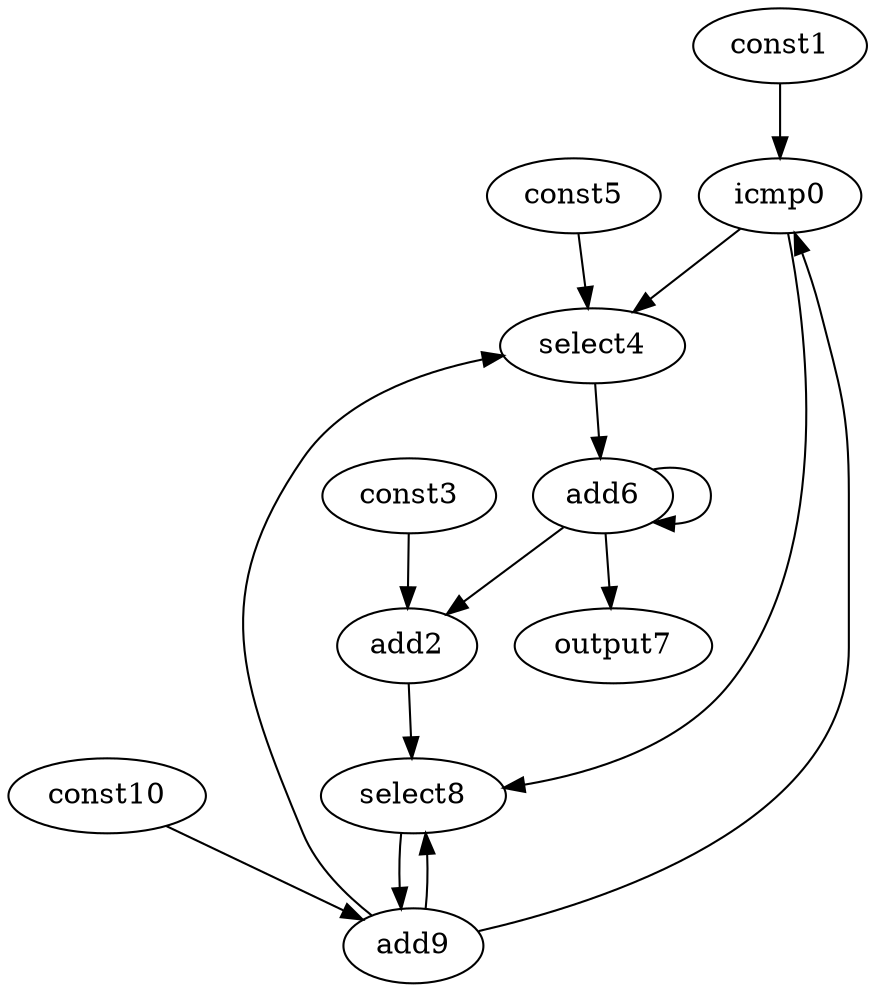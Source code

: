digraph G {
icmp0[opcode=icmp];
const1[opcode=const];
add2[opcode=add];
const3[opcode=const];
select4[opcode=select];
const5[opcode=const];
add6[opcode=add];
output7[opcode=output];
select8[opcode=select];
add9[opcode=add];
const10[opcode=const];
icmp0->select4[operand=0]; //icmp->select
icmp0->select8[operand=0]; //icmp->select
add2->select8[operand=1]; //add->select
select4->add6[operand=0]; //select->add
add6->output7[operand=0]; //add->output
add6->add2[operand=0]; //add->add
add6->add6[operand=1]; //add->add
select8->add9[operand=0]; //select->add
add9->icmp0[operand=0]; //add->icmp
add9->select4[operand=2]; //add->select
add9->select8[operand=2]; //add->select
const1->icmp0[operand=1]; //const->icmp
const3->add2[operand=1]; //const->add
const5->select4[operand=1]; //const->select
const10->add9[operand=1]; //const->add
}

